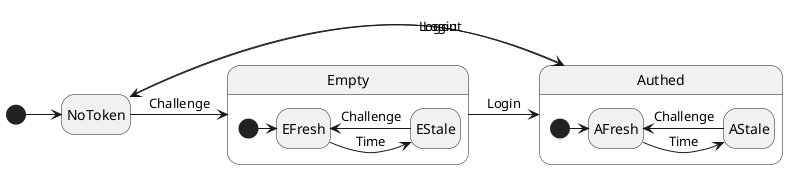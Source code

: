 @startuml jwt

hide empty description

state Empty {
    [*] -> EFresh
    EFresh -> EStale : Time
    EStale -> EFresh : Challenge
}

state Authed {
    [*] -> AFresh
    AFresh -> AStale : Time
    AStale -> AFresh : Challenge
}

[*] -> NoToken
NoToken -> Empty : Challenge
NoToken -> Authed : Login
Empty -> Authed : Login
Authed -> NoToken : Logout

@enduml
